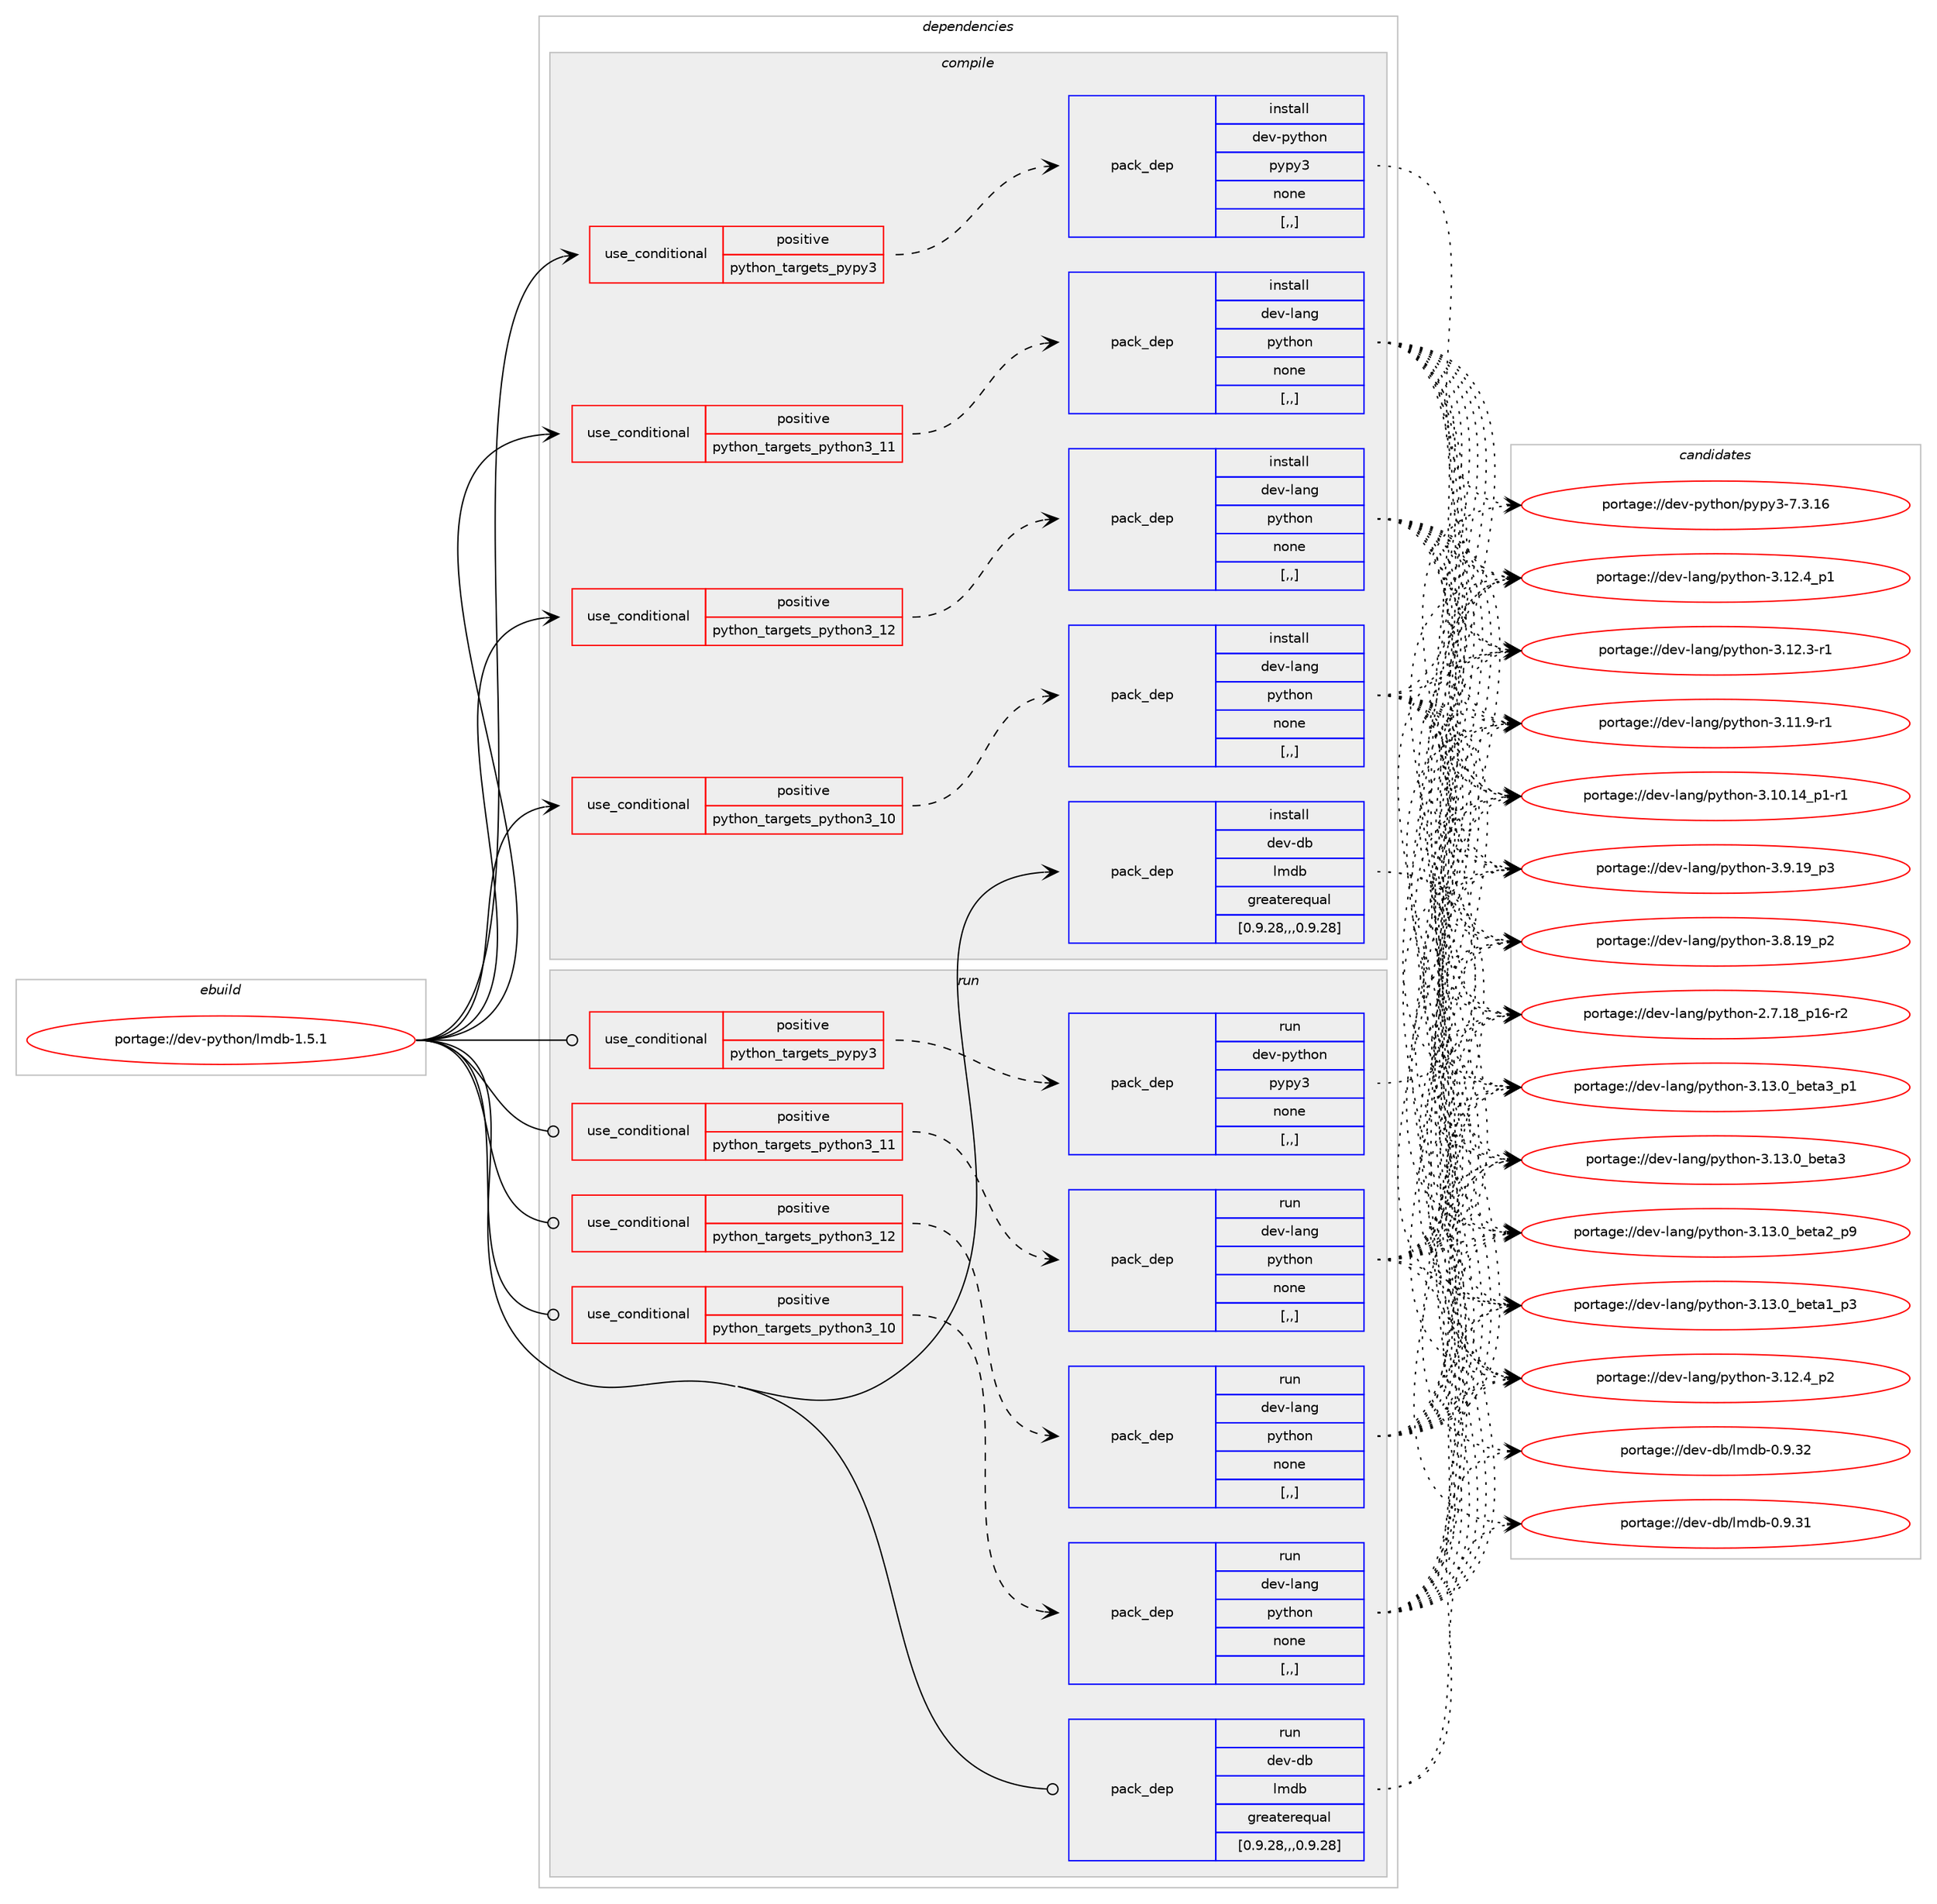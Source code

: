 digraph prolog {

# *************
# Graph options
# *************

newrank=true;
concentrate=true;
compound=true;
graph [rankdir=LR,fontname=Helvetica,fontsize=10,ranksep=1.5];#, ranksep=2.5, nodesep=0.2];
edge  [arrowhead=vee];
node  [fontname=Helvetica,fontsize=10];

# **********
# The ebuild
# **********

subgraph cluster_leftcol {
color=gray;
label=<<i>ebuild</i>>;
id [label="portage://dev-python/lmdb-1.5.1", color=red, width=4, href="../dev-python/lmdb-1.5.1.svg"];
}

# ****************
# The dependencies
# ****************

subgraph cluster_midcol {
color=gray;
label=<<i>dependencies</i>>;
subgraph cluster_compile {
fillcolor="#eeeeee";
style=filled;
label=<<i>compile</i>>;
subgraph cond34352 {
dependency149997 [label=<<TABLE BORDER="0" CELLBORDER="1" CELLSPACING="0" CELLPADDING="4"><TR><TD ROWSPAN="3" CELLPADDING="10">use_conditional</TD></TR><TR><TD>positive</TD></TR><TR><TD>python_targets_pypy3</TD></TR></TABLE>>, shape=none, color=red];
subgraph pack114396 {
dependency149998 [label=<<TABLE BORDER="0" CELLBORDER="1" CELLSPACING="0" CELLPADDING="4" WIDTH="220"><TR><TD ROWSPAN="6" CELLPADDING="30">pack_dep</TD></TR><TR><TD WIDTH="110">install</TD></TR><TR><TD>dev-python</TD></TR><TR><TD>pypy3</TD></TR><TR><TD>none</TD></TR><TR><TD>[,,]</TD></TR></TABLE>>, shape=none, color=blue];
}
dependency149997:e -> dependency149998:w [weight=20,style="dashed",arrowhead="vee"];
}
id:e -> dependency149997:w [weight=20,style="solid",arrowhead="vee"];
subgraph cond34353 {
dependency149999 [label=<<TABLE BORDER="0" CELLBORDER="1" CELLSPACING="0" CELLPADDING="4"><TR><TD ROWSPAN="3" CELLPADDING="10">use_conditional</TD></TR><TR><TD>positive</TD></TR><TR><TD>python_targets_python3_10</TD></TR></TABLE>>, shape=none, color=red];
subgraph pack114397 {
dependency150000 [label=<<TABLE BORDER="0" CELLBORDER="1" CELLSPACING="0" CELLPADDING="4" WIDTH="220"><TR><TD ROWSPAN="6" CELLPADDING="30">pack_dep</TD></TR><TR><TD WIDTH="110">install</TD></TR><TR><TD>dev-lang</TD></TR><TR><TD>python</TD></TR><TR><TD>none</TD></TR><TR><TD>[,,]</TD></TR></TABLE>>, shape=none, color=blue];
}
dependency149999:e -> dependency150000:w [weight=20,style="dashed",arrowhead="vee"];
}
id:e -> dependency149999:w [weight=20,style="solid",arrowhead="vee"];
subgraph cond34354 {
dependency150001 [label=<<TABLE BORDER="0" CELLBORDER="1" CELLSPACING="0" CELLPADDING="4"><TR><TD ROWSPAN="3" CELLPADDING="10">use_conditional</TD></TR><TR><TD>positive</TD></TR><TR><TD>python_targets_python3_11</TD></TR></TABLE>>, shape=none, color=red];
subgraph pack114398 {
dependency150002 [label=<<TABLE BORDER="0" CELLBORDER="1" CELLSPACING="0" CELLPADDING="4" WIDTH="220"><TR><TD ROWSPAN="6" CELLPADDING="30">pack_dep</TD></TR><TR><TD WIDTH="110">install</TD></TR><TR><TD>dev-lang</TD></TR><TR><TD>python</TD></TR><TR><TD>none</TD></TR><TR><TD>[,,]</TD></TR></TABLE>>, shape=none, color=blue];
}
dependency150001:e -> dependency150002:w [weight=20,style="dashed",arrowhead="vee"];
}
id:e -> dependency150001:w [weight=20,style="solid",arrowhead="vee"];
subgraph cond34355 {
dependency150003 [label=<<TABLE BORDER="0" CELLBORDER="1" CELLSPACING="0" CELLPADDING="4"><TR><TD ROWSPAN="3" CELLPADDING="10">use_conditional</TD></TR><TR><TD>positive</TD></TR><TR><TD>python_targets_python3_12</TD></TR></TABLE>>, shape=none, color=red];
subgraph pack114399 {
dependency150004 [label=<<TABLE BORDER="0" CELLBORDER="1" CELLSPACING="0" CELLPADDING="4" WIDTH="220"><TR><TD ROWSPAN="6" CELLPADDING="30">pack_dep</TD></TR><TR><TD WIDTH="110">install</TD></TR><TR><TD>dev-lang</TD></TR><TR><TD>python</TD></TR><TR><TD>none</TD></TR><TR><TD>[,,]</TD></TR></TABLE>>, shape=none, color=blue];
}
dependency150003:e -> dependency150004:w [weight=20,style="dashed",arrowhead="vee"];
}
id:e -> dependency150003:w [weight=20,style="solid",arrowhead="vee"];
subgraph pack114400 {
dependency150005 [label=<<TABLE BORDER="0" CELLBORDER="1" CELLSPACING="0" CELLPADDING="4" WIDTH="220"><TR><TD ROWSPAN="6" CELLPADDING="30">pack_dep</TD></TR><TR><TD WIDTH="110">install</TD></TR><TR><TD>dev-db</TD></TR><TR><TD>lmdb</TD></TR><TR><TD>greaterequal</TD></TR><TR><TD>[0.9.28,,,0.9.28]</TD></TR></TABLE>>, shape=none, color=blue];
}
id:e -> dependency150005:w [weight=20,style="solid",arrowhead="vee"];
}
subgraph cluster_compileandrun {
fillcolor="#eeeeee";
style=filled;
label=<<i>compile and run</i>>;
}
subgraph cluster_run {
fillcolor="#eeeeee";
style=filled;
label=<<i>run</i>>;
subgraph cond34356 {
dependency150006 [label=<<TABLE BORDER="0" CELLBORDER="1" CELLSPACING="0" CELLPADDING="4"><TR><TD ROWSPAN="3" CELLPADDING="10">use_conditional</TD></TR><TR><TD>positive</TD></TR><TR><TD>python_targets_pypy3</TD></TR></TABLE>>, shape=none, color=red];
subgraph pack114401 {
dependency150007 [label=<<TABLE BORDER="0" CELLBORDER="1" CELLSPACING="0" CELLPADDING="4" WIDTH="220"><TR><TD ROWSPAN="6" CELLPADDING="30">pack_dep</TD></TR><TR><TD WIDTH="110">run</TD></TR><TR><TD>dev-python</TD></TR><TR><TD>pypy3</TD></TR><TR><TD>none</TD></TR><TR><TD>[,,]</TD></TR></TABLE>>, shape=none, color=blue];
}
dependency150006:e -> dependency150007:w [weight=20,style="dashed",arrowhead="vee"];
}
id:e -> dependency150006:w [weight=20,style="solid",arrowhead="odot"];
subgraph cond34357 {
dependency150008 [label=<<TABLE BORDER="0" CELLBORDER="1" CELLSPACING="0" CELLPADDING="4"><TR><TD ROWSPAN="3" CELLPADDING="10">use_conditional</TD></TR><TR><TD>positive</TD></TR><TR><TD>python_targets_python3_10</TD></TR></TABLE>>, shape=none, color=red];
subgraph pack114402 {
dependency150009 [label=<<TABLE BORDER="0" CELLBORDER="1" CELLSPACING="0" CELLPADDING="4" WIDTH="220"><TR><TD ROWSPAN="6" CELLPADDING="30">pack_dep</TD></TR><TR><TD WIDTH="110">run</TD></TR><TR><TD>dev-lang</TD></TR><TR><TD>python</TD></TR><TR><TD>none</TD></TR><TR><TD>[,,]</TD></TR></TABLE>>, shape=none, color=blue];
}
dependency150008:e -> dependency150009:w [weight=20,style="dashed",arrowhead="vee"];
}
id:e -> dependency150008:w [weight=20,style="solid",arrowhead="odot"];
subgraph cond34358 {
dependency150010 [label=<<TABLE BORDER="0" CELLBORDER="1" CELLSPACING="0" CELLPADDING="4"><TR><TD ROWSPAN="3" CELLPADDING="10">use_conditional</TD></TR><TR><TD>positive</TD></TR><TR><TD>python_targets_python3_11</TD></TR></TABLE>>, shape=none, color=red];
subgraph pack114403 {
dependency150011 [label=<<TABLE BORDER="0" CELLBORDER="1" CELLSPACING="0" CELLPADDING="4" WIDTH="220"><TR><TD ROWSPAN="6" CELLPADDING="30">pack_dep</TD></TR><TR><TD WIDTH="110">run</TD></TR><TR><TD>dev-lang</TD></TR><TR><TD>python</TD></TR><TR><TD>none</TD></TR><TR><TD>[,,]</TD></TR></TABLE>>, shape=none, color=blue];
}
dependency150010:e -> dependency150011:w [weight=20,style="dashed",arrowhead="vee"];
}
id:e -> dependency150010:w [weight=20,style="solid",arrowhead="odot"];
subgraph cond34359 {
dependency150012 [label=<<TABLE BORDER="0" CELLBORDER="1" CELLSPACING="0" CELLPADDING="4"><TR><TD ROWSPAN="3" CELLPADDING="10">use_conditional</TD></TR><TR><TD>positive</TD></TR><TR><TD>python_targets_python3_12</TD></TR></TABLE>>, shape=none, color=red];
subgraph pack114404 {
dependency150013 [label=<<TABLE BORDER="0" CELLBORDER="1" CELLSPACING="0" CELLPADDING="4" WIDTH="220"><TR><TD ROWSPAN="6" CELLPADDING="30">pack_dep</TD></TR><TR><TD WIDTH="110">run</TD></TR><TR><TD>dev-lang</TD></TR><TR><TD>python</TD></TR><TR><TD>none</TD></TR><TR><TD>[,,]</TD></TR></TABLE>>, shape=none, color=blue];
}
dependency150012:e -> dependency150013:w [weight=20,style="dashed",arrowhead="vee"];
}
id:e -> dependency150012:w [weight=20,style="solid",arrowhead="odot"];
subgraph pack114405 {
dependency150014 [label=<<TABLE BORDER="0" CELLBORDER="1" CELLSPACING="0" CELLPADDING="4" WIDTH="220"><TR><TD ROWSPAN="6" CELLPADDING="30">pack_dep</TD></TR><TR><TD WIDTH="110">run</TD></TR><TR><TD>dev-db</TD></TR><TR><TD>lmdb</TD></TR><TR><TD>greaterequal</TD></TR><TR><TD>[0.9.28,,,0.9.28]</TD></TR></TABLE>>, shape=none, color=blue];
}
id:e -> dependency150014:w [weight=20,style="solid",arrowhead="odot"];
}
}

# **************
# The candidates
# **************

subgraph cluster_choices {
rank=same;
color=gray;
label=<<i>candidates</i>>;

subgraph choice114396 {
color=black;
nodesep=1;
choice10010111845112121116104111110471121211121215145554651464954 [label="portage://dev-python/pypy3-7.3.16", color=red, width=4,href="../dev-python/pypy3-7.3.16.svg"];
dependency149998:e -> choice10010111845112121116104111110471121211121215145554651464954:w [style=dotted,weight="100"];
}
subgraph choice114397 {
color=black;
nodesep=1;
choice10010111845108971101034711212111610411111045514649514648959810111697519511249 [label="portage://dev-lang/python-3.13.0_beta3_p1", color=red, width=4,href="../dev-lang/python-3.13.0_beta3_p1.svg"];
choice1001011184510897110103471121211161041111104551464951464895981011169751 [label="portage://dev-lang/python-3.13.0_beta3", color=red, width=4,href="../dev-lang/python-3.13.0_beta3.svg"];
choice10010111845108971101034711212111610411111045514649514648959810111697509511257 [label="portage://dev-lang/python-3.13.0_beta2_p9", color=red, width=4,href="../dev-lang/python-3.13.0_beta2_p9.svg"];
choice10010111845108971101034711212111610411111045514649514648959810111697499511251 [label="portage://dev-lang/python-3.13.0_beta1_p3", color=red, width=4,href="../dev-lang/python-3.13.0_beta1_p3.svg"];
choice100101118451089711010347112121116104111110455146495046529511250 [label="portage://dev-lang/python-3.12.4_p2", color=red, width=4,href="../dev-lang/python-3.12.4_p2.svg"];
choice100101118451089711010347112121116104111110455146495046529511249 [label="portage://dev-lang/python-3.12.4_p1", color=red, width=4,href="../dev-lang/python-3.12.4_p1.svg"];
choice100101118451089711010347112121116104111110455146495046514511449 [label="portage://dev-lang/python-3.12.3-r1", color=red, width=4,href="../dev-lang/python-3.12.3-r1.svg"];
choice100101118451089711010347112121116104111110455146494946574511449 [label="portage://dev-lang/python-3.11.9-r1", color=red, width=4,href="../dev-lang/python-3.11.9-r1.svg"];
choice100101118451089711010347112121116104111110455146494846495295112494511449 [label="portage://dev-lang/python-3.10.14_p1-r1", color=red, width=4,href="../dev-lang/python-3.10.14_p1-r1.svg"];
choice100101118451089711010347112121116104111110455146574649579511251 [label="portage://dev-lang/python-3.9.19_p3", color=red, width=4,href="../dev-lang/python-3.9.19_p3.svg"];
choice100101118451089711010347112121116104111110455146564649579511250 [label="portage://dev-lang/python-3.8.19_p2", color=red, width=4,href="../dev-lang/python-3.8.19_p2.svg"];
choice100101118451089711010347112121116104111110455046554649569511249544511450 [label="portage://dev-lang/python-2.7.18_p16-r2", color=red, width=4,href="../dev-lang/python-2.7.18_p16-r2.svg"];
dependency150000:e -> choice10010111845108971101034711212111610411111045514649514648959810111697519511249:w [style=dotted,weight="100"];
dependency150000:e -> choice1001011184510897110103471121211161041111104551464951464895981011169751:w [style=dotted,weight="100"];
dependency150000:e -> choice10010111845108971101034711212111610411111045514649514648959810111697509511257:w [style=dotted,weight="100"];
dependency150000:e -> choice10010111845108971101034711212111610411111045514649514648959810111697499511251:w [style=dotted,weight="100"];
dependency150000:e -> choice100101118451089711010347112121116104111110455146495046529511250:w [style=dotted,weight="100"];
dependency150000:e -> choice100101118451089711010347112121116104111110455146495046529511249:w [style=dotted,weight="100"];
dependency150000:e -> choice100101118451089711010347112121116104111110455146495046514511449:w [style=dotted,weight="100"];
dependency150000:e -> choice100101118451089711010347112121116104111110455146494946574511449:w [style=dotted,weight="100"];
dependency150000:e -> choice100101118451089711010347112121116104111110455146494846495295112494511449:w [style=dotted,weight="100"];
dependency150000:e -> choice100101118451089711010347112121116104111110455146574649579511251:w [style=dotted,weight="100"];
dependency150000:e -> choice100101118451089711010347112121116104111110455146564649579511250:w [style=dotted,weight="100"];
dependency150000:e -> choice100101118451089711010347112121116104111110455046554649569511249544511450:w [style=dotted,weight="100"];
}
subgraph choice114398 {
color=black;
nodesep=1;
choice10010111845108971101034711212111610411111045514649514648959810111697519511249 [label="portage://dev-lang/python-3.13.0_beta3_p1", color=red, width=4,href="../dev-lang/python-3.13.0_beta3_p1.svg"];
choice1001011184510897110103471121211161041111104551464951464895981011169751 [label="portage://dev-lang/python-3.13.0_beta3", color=red, width=4,href="../dev-lang/python-3.13.0_beta3.svg"];
choice10010111845108971101034711212111610411111045514649514648959810111697509511257 [label="portage://dev-lang/python-3.13.0_beta2_p9", color=red, width=4,href="../dev-lang/python-3.13.0_beta2_p9.svg"];
choice10010111845108971101034711212111610411111045514649514648959810111697499511251 [label="portage://dev-lang/python-3.13.0_beta1_p3", color=red, width=4,href="../dev-lang/python-3.13.0_beta1_p3.svg"];
choice100101118451089711010347112121116104111110455146495046529511250 [label="portage://dev-lang/python-3.12.4_p2", color=red, width=4,href="../dev-lang/python-3.12.4_p2.svg"];
choice100101118451089711010347112121116104111110455146495046529511249 [label="portage://dev-lang/python-3.12.4_p1", color=red, width=4,href="../dev-lang/python-3.12.4_p1.svg"];
choice100101118451089711010347112121116104111110455146495046514511449 [label="portage://dev-lang/python-3.12.3-r1", color=red, width=4,href="../dev-lang/python-3.12.3-r1.svg"];
choice100101118451089711010347112121116104111110455146494946574511449 [label="portage://dev-lang/python-3.11.9-r1", color=red, width=4,href="../dev-lang/python-3.11.9-r1.svg"];
choice100101118451089711010347112121116104111110455146494846495295112494511449 [label="portage://dev-lang/python-3.10.14_p1-r1", color=red, width=4,href="../dev-lang/python-3.10.14_p1-r1.svg"];
choice100101118451089711010347112121116104111110455146574649579511251 [label="portage://dev-lang/python-3.9.19_p3", color=red, width=4,href="../dev-lang/python-3.9.19_p3.svg"];
choice100101118451089711010347112121116104111110455146564649579511250 [label="portage://dev-lang/python-3.8.19_p2", color=red, width=4,href="../dev-lang/python-3.8.19_p2.svg"];
choice100101118451089711010347112121116104111110455046554649569511249544511450 [label="portage://dev-lang/python-2.7.18_p16-r2", color=red, width=4,href="../dev-lang/python-2.7.18_p16-r2.svg"];
dependency150002:e -> choice10010111845108971101034711212111610411111045514649514648959810111697519511249:w [style=dotted,weight="100"];
dependency150002:e -> choice1001011184510897110103471121211161041111104551464951464895981011169751:w [style=dotted,weight="100"];
dependency150002:e -> choice10010111845108971101034711212111610411111045514649514648959810111697509511257:w [style=dotted,weight="100"];
dependency150002:e -> choice10010111845108971101034711212111610411111045514649514648959810111697499511251:w [style=dotted,weight="100"];
dependency150002:e -> choice100101118451089711010347112121116104111110455146495046529511250:w [style=dotted,weight="100"];
dependency150002:e -> choice100101118451089711010347112121116104111110455146495046529511249:w [style=dotted,weight="100"];
dependency150002:e -> choice100101118451089711010347112121116104111110455146495046514511449:w [style=dotted,weight="100"];
dependency150002:e -> choice100101118451089711010347112121116104111110455146494946574511449:w [style=dotted,weight="100"];
dependency150002:e -> choice100101118451089711010347112121116104111110455146494846495295112494511449:w [style=dotted,weight="100"];
dependency150002:e -> choice100101118451089711010347112121116104111110455146574649579511251:w [style=dotted,weight="100"];
dependency150002:e -> choice100101118451089711010347112121116104111110455146564649579511250:w [style=dotted,weight="100"];
dependency150002:e -> choice100101118451089711010347112121116104111110455046554649569511249544511450:w [style=dotted,weight="100"];
}
subgraph choice114399 {
color=black;
nodesep=1;
choice10010111845108971101034711212111610411111045514649514648959810111697519511249 [label="portage://dev-lang/python-3.13.0_beta3_p1", color=red, width=4,href="../dev-lang/python-3.13.0_beta3_p1.svg"];
choice1001011184510897110103471121211161041111104551464951464895981011169751 [label="portage://dev-lang/python-3.13.0_beta3", color=red, width=4,href="../dev-lang/python-3.13.0_beta3.svg"];
choice10010111845108971101034711212111610411111045514649514648959810111697509511257 [label="portage://dev-lang/python-3.13.0_beta2_p9", color=red, width=4,href="../dev-lang/python-3.13.0_beta2_p9.svg"];
choice10010111845108971101034711212111610411111045514649514648959810111697499511251 [label="portage://dev-lang/python-3.13.0_beta1_p3", color=red, width=4,href="../dev-lang/python-3.13.0_beta1_p3.svg"];
choice100101118451089711010347112121116104111110455146495046529511250 [label="portage://dev-lang/python-3.12.4_p2", color=red, width=4,href="../dev-lang/python-3.12.4_p2.svg"];
choice100101118451089711010347112121116104111110455146495046529511249 [label="portage://dev-lang/python-3.12.4_p1", color=red, width=4,href="../dev-lang/python-3.12.4_p1.svg"];
choice100101118451089711010347112121116104111110455146495046514511449 [label="portage://dev-lang/python-3.12.3-r1", color=red, width=4,href="../dev-lang/python-3.12.3-r1.svg"];
choice100101118451089711010347112121116104111110455146494946574511449 [label="portage://dev-lang/python-3.11.9-r1", color=red, width=4,href="../dev-lang/python-3.11.9-r1.svg"];
choice100101118451089711010347112121116104111110455146494846495295112494511449 [label="portage://dev-lang/python-3.10.14_p1-r1", color=red, width=4,href="../dev-lang/python-3.10.14_p1-r1.svg"];
choice100101118451089711010347112121116104111110455146574649579511251 [label="portage://dev-lang/python-3.9.19_p3", color=red, width=4,href="../dev-lang/python-3.9.19_p3.svg"];
choice100101118451089711010347112121116104111110455146564649579511250 [label="portage://dev-lang/python-3.8.19_p2", color=red, width=4,href="../dev-lang/python-3.8.19_p2.svg"];
choice100101118451089711010347112121116104111110455046554649569511249544511450 [label="portage://dev-lang/python-2.7.18_p16-r2", color=red, width=4,href="../dev-lang/python-2.7.18_p16-r2.svg"];
dependency150004:e -> choice10010111845108971101034711212111610411111045514649514648959810111697519511249:w [style=dotted,weight="100"];
dependency150004:e -> choice1001011184510897110103471121211161041111104551464951464895981011169751:w [style=dotted,weight="100"];
dependency150004:e -> choice10010111845108971101034711212111610411111045514649514648959810111697509511257:w [style=dotted,weight="100"];
dependency150004:e -> choice10010111845108971101034711212111610411111045514649514648959810111697499511251:w [style=dotted,weight="100"];
dependency150004:e -> choice100101118451089711010347112121116104111110455146495046529511250:w [style=dotted,weight="100"];
dependency150004:e -> choice100101118451089711010347112121116104111110455146495046529511249:w [style=dotted,weight="100"];
dependency150004:e -> choice100101118451089711010347112121116104111110455146495046514511449:w [style=dotted,weight="100"];
dependency150004:e -> choice100101118451089711010347112121116104111110455146494946574511449:w [style=dotted,weight="100"];
dependency150004:e -> choice100101118451089711010347112121116104111110455146494846495295112494511449:w [style=dotted,weight="100"];
dependency150004:e -> choice100101118451089711010347112121116104111110455146574649579511251:w [style=dotted,weight="100"];
dependency150004:e -> choice100101118451089711010347112121116104111110455146564649579511250:w [style=dotted,weight="100"];
dependency150004:e -> choice100101118451089711010347112121116104111110455046554649569511249544511450:w [style=dotted,weight="100"];
}
subgraph choice114400 {
color=black;
nodesep=1;
choice1001011184510098471081091009845484657465150 [label="portage://dev-db/lmdb-0.9.32", color=red, width=4,href="../dev-db/lmdb-0.9.32.svg"];
choice1001011184510098471081091009845484657465149 [label="portage://dev-db/lmdb-0.9.31", color=red, width=4,href="../dev-db/lmdb-0.9.31.svg"];
dependency150005:e -> choice1001011184510098471081091009845484657465150:w [style=dotted,weight="100"];
dependency150005:e -> choice1001011184510098471081091009845484657465149:w [style=dotted,weight="100"];
}
subgraph choice114401 {
color=black;
nodesep=1;
choice10010111845112121116104111110471121211121215145554651464954 [label="portage://dev-python/pypy3-7.3.16", color=red, width=4,href="../dev-python/pypy3-7.3.16.svg"];
dependency150007:e -> choice10010111845112121116104111110471121211121215145554651464954:w [style=dotted,weight="100"];
}
subgraph choice114402 {
color=black;
nodesep=1;
choice10010111845108971101034711212111610411111045514649514648959810111697519511249 [label="portage://dev-lang/python-3.13.0_beta3_p1", color=red, width=4,href="../dev-lang/python-3.13.0_beta3_p1.svg"];
choice1001011184510897110103471121211161041111104551464951464895981011169751 [label="portage://dev-lang/python-3.13.0_beta3", color=red, width=4,href="../dev-lang/python-3.13.0_beta3.svg"];
choice10010111845108971101034711212111610411111045514649514648959810111697509511257 [label="portage://dev-lang/python-3.13.0_beta2_p9", color=red, width=4,href="../dev-lang/python-3.13.0_beta2_p9.svg"];
choice10010111845108971101034711212111610411111045514649514648959810111697499511251 [label="portage://dev-lang/python-3.13.0_beta1_p3", color=red, width=4,href="../dev-lang/python-3.13.0_beta1_p3.svg"];
choice100101118451089711010347112121116104111110455146495046529511250 [label="portage://dev-lang/python-3.12.4_p2", color=red, width=4,href="../dev-lang/python-3.12.4_p2.svg"];
choice100101118451089711010347112121116104111110455146495046529511249 [label="portage://dev-lang/python-3.12.4_p1", color=red, width=4,href="../dev-lang/python-3.12.4_p1.svg"];
choice100101118451089711010347112121116104111110455146495046514511449 [label="portage://dev-lang/python-3.12.3-r1", color=red, width=4,href="../dev-lang/python-3.12.3-r1.svg"];
choice100101118451089711010347112121116104111110455146494946574511449 [label="portage://dev-lang/python-3.11.9-r1", color=red, width=4,href="../dev-lang/python-3.11.9-r1.svg"];
choice100101118451089711010347112121116104111110455146494846495295112494511449 [label="portage://dev-lang/python-3.10.14_p1-r1", color=red, width=4,href="../dev-lang/python-3.10.14_p1-r1.svg"];
choice100101118451089711010347112121116104111110455146574649579511251 [label="portage://dev-lang/python-3.9.19_p3", color=red, width=4,href="../dev-lang/python-3.9.19_p3.svg"];
choice100101118451089711010347112121116104111110455146564649579511250 [label="portage://dev-lang/python-3.8.19_p2", color=red, width=4,href="../dev-lang/python-3.8.19_p2.svg"];
choice100101118451089711010347112121116104111110455046554649569511249544511450 [label="portage://dev-lang/python-2.7.18_p16-r2", color=red, width=4,href="../dev-lang/python-2.7.18_p16-r2.svg"];
dependency150009:e -> choice10010111845108971101034711212111610411111045514649514648959810111697519511249:w [style=dotted,weight="100"];
dependency150009:e -> choice1001011184510897110103471121211161041111104551464951464895981011169751:w [style=dotted,weight="100"];
dependency150009:e -> choice10010111845108971101034711212111610411111045514649514648959810111697509511257:w [style=dotted,weight="100"];
dependency150009:e -> choice10010111845108971101034711212111610411111045514649514648959810111697499511251:w [style=dotted,weight="100"];
dependency150009:e -> choice100101118451089711010347112121116104111110455146495046529511250:w [style=dotted,weight="100"];
dependency150009:e -> choice100101118451089711010347112121116104111110455146495046529511249:w [style=dotted,weight="100"];
dependency150009:e -> choice100101118451089711010347112121116104111110455146495046514511449:w [style=dotted,weight="100"];
dependency150009:e -> choice100101118451089711010347112121116104111110455146494946574511449:w [style=dotted,weight="100"];
dependency150009:e -> choice100101118451089711010347112121116104111110455146494846495295112494511449:w [style=dotted,weight="100"];
dependency150009:e -> choice100101118451089711010347112121116104111110455146574649579511251:w [style=dotted,weight="100"];
dependency150009:e -> choice100101118451089711010347112121116104111110455146564649579511250:w [style=dotted,weight="100"];
dependency150009:e -> choice100101118451089711010347112121116104111110455046554649569511249544511450:w [style=dotted,weight="100"];
}
subgraph choice114403 {
color=black;
nodesep=1;
choice10010111845108971101034711212111610411111045514649514648959810111697519511249 [label="portage://dev-lang/python-3.13.0_beta3_p1", color=red, width=4,href="../dev-lang/python-3.13.0_beta3_p1.svg"];
choice1001011184510897110103471121211161041111104551464951464895981011169751 [label="portage://dev-lang/python-3.13.0_beta3", color=red, width=4,href="../dev-lang/python-3.13.0_beta3.svg"];
choice10010111845108971101034711212111610411111045514649514648959810111697509511257 [label="portage://dev-lang/python-3.13.0_beta2_p9", color=red, width=4,href="../dev-lang/python-3.13.0_beta2_p9.svg"];
choice10010111845108971101034711212111610411111045514649514648959810111697499511251 [label="portage://dev-lang/python-3.13.0_beta1_p3", color=red, width=4,href="../dev-lang/python-3.13.0_beta1_p3.svg"];
choice100101118451089711010347112121116104111110455146495046529511250 [label="portage://dev-lang/python-3.12.4_p2", color=red, width=4,href="../dev-lang/python-3.12.4_p2.svg"];
choice100101118451089711010347112121116104111110455146495046529511249 [label="portage://dev-lang/python-3.12.4_p1", color=red, width=4,href="../dev-lang/python-3.12.4_p1.svg"];
choice100101118451089711010347112121116104111110455146495046514511449 [label="portage://dev-lang/python-3.12.3-r1", color=red, width=4,href="../dev-lang/python-3.12.3-r1.svg"];
choice100101118451089711010347112121116104111110455146494946574511449 [label="portage://dev-lang/python-3.11.9-r1", color=red, width=4,href="../dev-lang/python-3.11.9-r1.svg"];
choice100101118451089711010347112121116104111110455146494846495295112494511449 [label="portage://dev-lang/python-3.10.14_p1-r1", color=red, width=4,href="../dev-lang/python-3.10.14_p1-r1.svg"];
choice100101118451089711010347112121116104111110455146574649579511251 [label="portage://dev-lang/python-3.9.19_p3", color=red, width=4,href="../dev-lang/python-3.9.19_p3.svg"];
choice100101118451089711010347112121116104111110455146564649579511250 [label="portage://dev-lang/python-3.8.19_p2", color=red, width=4,href="../dev-lang/python-3.8.19_p2.svg"];
choice100101118451089711010347112121116104111110455046554649569511249544511450 [label="portage://dev-lang/python-2.7.18_p16-r2", color=red, width=4,href="../dev-lang/python-2.7.18_p16-r2.svg"];
dependency150011:e -> choice10010111845108971101034711212111610411111045514649514648959810111697519511249:w [style=dotted,weight="100"];
dependency150011:e -> choice1001011184510897110103471121211161041111104551464951464895981011169751:w [style=dotted,weight="100"];
dependency150011:e -> choice10010111845108971101034711212111610411111045514649514648959810111697509511257:w [style=dotted,weight="100"];
dependency150011:e -> choice10010111845108971101034711212111610411111045514649514648959810111697499511251:w [style=dotted,weight="100"];
dependency150011:e -> choice100101118451089711010347112121116104111110455146495046529511250:w [style=dotted,weight="100"];
dependency150011:e -> choice100101118451089711010347112121116104111110455146495046529511249:w [style=dotted,weight="100"];
dependency150011:e -> choice100101118451089711010347112121116104111110455146495046514511449:w [style=dotted,weight="100"];
dependency150011:e -> choice100101118451089711010347112121116104111110455146494946574511449:w [style=dotted,weight="100"];
dependency150011:e -> choice100101118451089711010347112121116104111110455146494846495295112494511449:w [style=dotted,weight="100"];
dependency150011:e -> choice100101118451089711010347112121116104111110455146574649579511251:w [style=dotted,weight="100"];
dependency150011:e -> choice100101118451089711010347112121116104111110455146564649579511250:w [style=dotted,weight="100"];
dependency150011:e -> choice100101118451089711010347112121116104111110455046554649569511249544511450:w [style=dotted,weight="100"];
}
subgraph choice114404 {
color=black;
nodesep=1;
choice10010111845108971101034711212111610411111045514649514648959810111697519511249 [label="portage://dev-lang/python-3.13.0_beta3_p1", color=red, width=4,href="../dev-lang/python-3.13.0_beta3_p1.svg"];
choice1001011184510897110103471121211161041111104551464951464895981011169751 [label="portage://dev-lang/python-3.13.0_beta3", color=red, width=4,href="../dev-lang/python-3.13.0_beta3.svg"];
choice10010111845108971101034711212111610411111045514649514648959810111697509511257 [label="portage://dev-lang/python-3.13.0_beta2_p9", color=red, width=4,href="../dev-lang/python-3.13.0_beta2_p9.svg"];
choice10010111845108971101034711212111610411111045514649514648959810111697499511251 [label="portage://dev-lang/python-3.13.0_beta1_p3", color=red, width=4,href="../dev-lang/python-3.13.0_beta1_p3.svg"];
choice100101118451089711010347112121116104111110455146495046529511250 [label="portage://dev-lang/python-3.12.4_p2", color=red, width=4,href="../dev-lang/python-3.12.4_p2.svg"];
choice100101118451089711010347112121116104111110455146495046529511249 [label="portage://dev-lang/python-3.12.4_p1", color=red, width=4,href="../dev-lang/python-3.12.4_p1.svg"];
choice100101118451089711010347112121116104111110455146495046514511449 [label="portage://dev-lang/python-3.12.3-r1", color=red, width=4,href="../dev-lang/python-3.12.3-r1.svg"];
choice100101118451089711010347112121116104111110455146494946574511449 [label="portage://dev-lang/python-3.11.9-r1", color=red, width=4,href="../dev-lang/python-3.11.9-r1.svg"];
choice100101118451089711010347112121116104111110455146494846495295112494511449 [label="portage://dev-lang/python-3.10.14_p1-r1", color=red, width=4,href="../dev-lang/python-3.10.14_p1-r1.svg"];
choice100101118451089711010347112121116104111110455146574649579511251 [label="portage://dev-lang/python-3.9.19_p3", color=red, width=4,href="../dev-lang/python-3.9.19_p3.svg"];
choice100101118451089711010347112121116104111110455146564649579511250 [label="portage://dev-lang/python-3.8.19_p2", color=red, width=4,href="../dev-lang/python-3.8.19_p2.svg"];
choice100101118451089711010347112121116104111110455046554649569511249544511450 [label="portage://dev-lang/python-2.7.18_p16-r2", color=red, width=4,href="../dev-lang/python-2.7.18_p16-r2.svg"];
dependency150013:e -> choice10010111845108971101034711212111610411111045514649514648959810111697519511249:w [style=dotted,weight="100"];
dependency150013:e -> choice1001011184510897110103471121211161041111104551464951464895981011169751:w [style=dotted,weight="100"];
dependency150013:e -> choice10010111845108971101034711212111610411111045514649514648959810111697509511257:w [style=dotted,weight="100"];
dependency150013:e -> choice10010111845108971101034711212111610411111045514649514648959810111697499511251:w [style=dotted,weight="100"];
dependency150013:e -> choice100101118451089711010347112121116104111110455146495046529511250:w [style=dotted,weight="100"];
dependency150013:e -> choice100101118451089711010347112121116104111110455146495046529511249:w [style=dotted,weight="100"];
dependency150013:e -> choice100101118451089711010347112121116104111110455146495046514511449:w [style=dotted,weight="100"];
dependency150013:e -> choice100101118451089711010347112121116104111110455146494946574511449:w [style=dotted,weight="100"];
dependency150013:e -> choice100101118451089711010347112121116104111110455146494846495295112494511449:w [style=dotted,weight="100"];
dependency150013:e -> choice100101118451089711010347112121116104111110455146574649579511251:w [style=dotted,weight="100"];
dependency150013:e -> choice100101118451089711010347112121116104111110455146564649579511250:w [style=dotted,weight="100"];
dependency150013:e -> choice100101118451089711010347112121116104111110455046554649569511249544511450:w [style=dotted,weight="100"];
}
subgraph choice114405 {
color=black;
nodesep=1;
choice1001011184510098471081091009845484657465150 [label="portage://dev-db/lmdb-0.9.32", color=red, width=4,href="../dev-db/lmdb-0.9.32.svg"];
choice1001011184510098471081091009845484657465149 [label="portage://dev-db/lmdb-0.9.31", color=red, width=4,href="../dev-db/lmdb-0.9.31.svg"];
dependency150014:e -> choice1001011184510098471081091009845484657465150:w [style=dotted,weight="100"];
dependency150014:e -> choice1001011184510098471081091009845484657465149:w [style=dotted,weight="100"];
}
}

}
